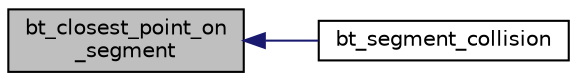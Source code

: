 digraph "bt_closest_point_on_segment"
{
  edge [fontname="Helvetica",fontsize="10",labelfontname="Helvetica",labelfontsize="10"];
  node [fontname="Helvetica",fontsize="10",shape=record];
  rankdir="LR";
  Node1 [label="bt_closest_point_on\l_segment",height=0.2,width=0.4,color="black", fillcolor="grey75", style="filled", fontcolor="black"];
  Node1 -> Node2 [dir="back",color="midnightblue",fontsize="10",style="solid",fontname="Helvetica"];
  Node2 [label="bt_segment_collision",height=0.2,width=0.4,color="black", fillcolor="white", style="filled",URL="$bt_geometry_operations_8h.html#aae15cd5c84602688921b973fc88b60ef",tooltip="Find closest points on segments. "];
}
